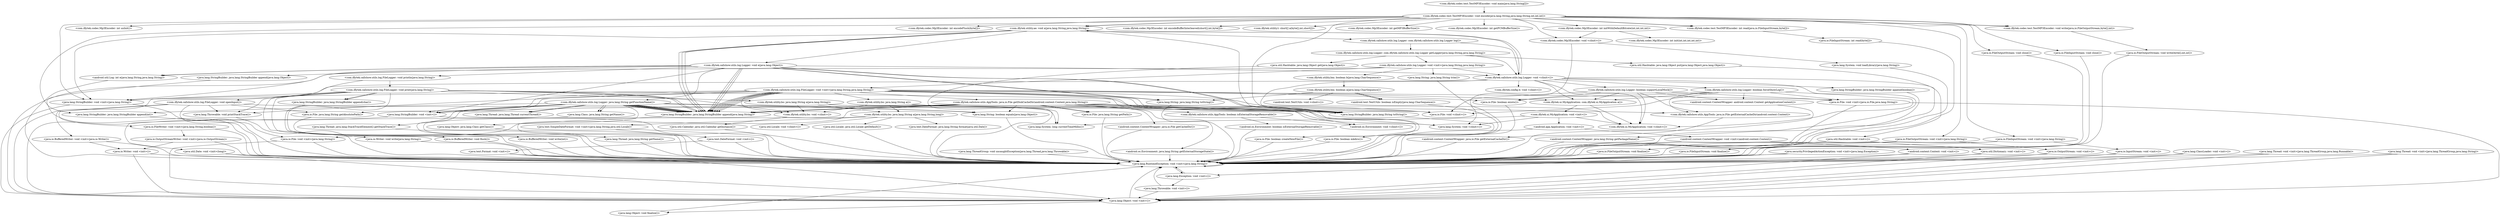 digraph CallGraph {
"<com.iflytek.codec.test.TestMP3Encoder: void main(java.lang.String[])>" -> "<com.iflytek.codec.test.TestMP3Encoder: void encode(java.lang.String,java.lang.String,int,int,int)>";
"<java.lang.ThreadGroup: void uncaughtException(java.lang.Thread,java.lang.Throwable)>" -> "<java.lang.RuntimeException: void <init>(java.lang.String)>";
"<java.lang.ClassLoader: void <init>()>" -> "<java.lang.Object: void <init>()>";
"<java.lang.ClassLoader: void <init>()>" -> "<java.lang.RuntimeException: void <init>(java.lang.String)>";
"<java.security.PrivilegedActionException: void <init>(java.lang.Exception)>" -> "<java.lang.Exception: void <init>()>";
"<java.security.PrivilegedActionException: void <init>(java.lang.Exception)>" -> "<java.lang.RuntimeException: void <init>(java.lang.String)>";
"<java.lang.Thread: void <init>(java.lang.ThreadGroup,java.lang.Runnable)>" -> "<java.lang.Object: void <init>()>";
"<java.lang.Thread: void <init>(java.lang.ThreadGroup,java.lang.Runnable)>" -> "<java.lang.RuntimeException: void <init>(java.lang.String)>";
"<java.lang.Thread: void <init>(java.lang.ThreadGroup,java.lang.String)>" -> "<java.lang.Object: void <init>()>";
"<java.lang.Thread: void <init>(java.lang.ThreadGroup,java.lang.String)>" -> "<java.lang.RuntimeException: void <init>(java.lang.String)>";
"<com.iflytek.codec.test.TestMP3Encoder: void encode(java.lang.String,java.lang.String,int,int,int)>" -> "<com.iflytek.codec.Mp3Encoder: void <clinit>()>";
"<com.iflytek.codec.test.TestMP3Encoder: void encode(java.lang.String,java.lang.String,int,int,int)>" -> "<com.iflytek.codec.Mp3Encoder: int unInit()>";
"<com.iflytek.codec.test.TestMP3Encoder: void encode(java.lang.String,java.lang.String,int,int,int)>" -> "<com.iflytek.codec.test.TestMP3Encoder: void write(java.io.FileOutputStream,byte[],int)>";
"<com.iflytek.codec.test.TestMP3Encoder: void encode(java.lang.String,java.lang.String,int,int,int)>" -> "<com.iflytek.codec.Mp3Encoder: int encodeFlush(byte[])>";
"<com.iflytek.codec.test.TestMP3Encoder: void encode(java.lang.String,java.lang.String,int,int,int)>" -> "<com.iflytek.codec.test.TestMP3Encoder: int read(java.io.FileInputStream,byte[])>";
"<com.iflytek.codec.test.TestMP3Encoder: void encode(java.lang.String,java.lang.String,int,int,int)>" -> "<com.iflytek.codec.test.TestMP3Encoder: void write(java.io.FileOutputStream,byte[],int)>";
"<com.iflytek.codec.test.TestMP3Encoder: void encode(java.lang.String,java.lang.String,int,int,int)>" -> "<com.iflytek.codec.Mp3Encoder: int encodeBufferInterleaved(short[],int,byte[])>";
"<com.iflytek.codec.test.TestMP3Encoder: void encode(java.lang.String,java.lang.String,int,int,int)>" -> "<com.iflytek.utility.t: short[] a(byte[],int,short[])>";
"<com.iflytek.codec.test.TestMP3Encoder: void encode(java.lang.String,java.lang.String,int,int,int)>" -> "<com.iflytek.codec.test.TestMP3Encoder: int read(java.io.FileInputStream,byte[])>";
"<com.iflytek.codec.test.TestMP3Encoder: void encode(java.lang.String,java.lang.String,int,int,int)>" -> "<com.iflytek.utility.ae: void a(java.lang.String,java.lang.String)>";
"<com.iflytek.codec.test.TestMP3Encoder: void encode(java.lang.String,java.lang.String,int,int,int)>" -> "<com.iflytek.codec.Mp3Encoder: int getMP3BufferSize()>";
"<com.iflytek.codec.test.TestMP3Encoder: void encode(java.lang.String,java.lang.String,int,int,int)>" -> "<com.iflytek.codec.Mp3Encoder: int getPCMBufferSize()>";
"<com.iflytek.codec.test.TestMP3Encoder: void encode(java.lang.String,java.lang.String,int,int,int)>" -> "<java.io.FileOutputStream: void <init>(java.lang.String)>";
"<com.iflytek.codec.test.TestMP3Encoder: void encode(java.lang.String,java.lang.String,int,int,int)>" -> "<java.io.FileInputStream: void <init>(java.lang.String)>";
"<com.iflytek.codec.test.TestMP3Encoder: void encode(java.lang.String,java.lang.String,int,int,int)>" -> "<com.iflytek.utility.ae: void a(java.lang.String,java.lang.String)>";
"<com.iflytek.codec.test.TestMP3Encoder: void encode(java.lang.String,java.lang.String,int,int,int)>" -> "<java.lang.StringBuilder: void <init>(java.lang.String)>";
"<com.iflytek.codec.test.TestMP3Encoder: void encode(java.lang.String,java.lang.String,int,int,int)>" -> "<com.iflytek.codec.Mp3Encoder: int initWithDefaultBitrate(int,int,int,int)>";
"<java.lang.RuntimeException: void <init>(java.lang.String)>" -> "<java.lang.Exception: void <init>()>";
"<java.lang.RuntimeException: void <init>(java.lang.String)>" -> "<java.lang.RuntimeException: void <init>(java.lang.String)>";
"<java.lang.Object: void <init>()>" -> "<java.lang.Object: void finalize()>";
"<java.lang.Object: void <init>()>" -> "<java.lang.RuntimeException: void <init>(java.lang.String)>";
"<java.lang.Exception: void <init>()>" -> "<java.lang.Throwable: void <init>()>";
"<java.lang.Exception: void <init>()>" -> "<java.lang.RuntimeException: void <init>(java.lang.String)>";
"<com.iflytek.codec.Mp3Encoder: void <clinit>()>" -> "<java.lang.System: void <clinit>()>";
"<com.iflytek.codec.Mp3Encoder: void <clinit>()>" -> "<java.lang.System: void loadLibrary(java.lang.String)>";
"<com.iflytek.utility.ae: void a(java.lang.String,java.lang.String)>" -> "<com.iflytek.callshow.utils.log.Logger: void <clinit>()>";
"<com.iflytek.utility.ae: void a(java.lang.String,java.lang.String)>" -> "<java.lang.StringBuilder: void <init>(java.lang.String)>";
"<com.iflytek.utility.ae: void a(java.lang.String,java.lang.String)>" -> "<com.iflytek.callshow.utils.log.Logger: com.iflytek.callshow.utils.log.Logger log()>";
"<java.io.FileOutputStream: void <init>(java.lang.String)>" -> "<java.io.FileOutputStream: void finalize()>";
"<java.io.FileOutputStream: void <init>(java.lang.String)>" -> "<java.lang.RuntimeException: void <init>(java.lang.String)>";
"<java.io.FileOutputStream: void <init>(java.lang.String)>" -> "<java.io.OutputStream: void <init>()>";
"<java.io.FileInputStream: void <init>(java.lang.String)>" -> "<java.io.FileInputStream: void finalize()>";
"<java.io.FileInputStream: void <init>(java.lang.String)>" -> "<java.lang.RuntimeException: void <init>(java.lang.String)>";
"<java.io.FileInputStream: void <init>(java.lang.String)>" -> "<java.io.InputStream: void <init>()>";
"<java.lang.StringBuilder: void <init>(java.lang.String)>" -> "<java.lang.Object: void <init>()>";
"<java.lang.StringBuilder: void <init>(java.lang.String)>" -> "<java.lang.RuntimeException: void <init>(java.lang.String)>";
"<com.iflytek.codec.Mp3Encoder: int initWithDefaultBitrate(int,int,int,int)>" -> "<com.iflytek.codec.Mp3Encoder: void <clinit>()>";
"<com.iflytek.codec.Mp3Encoder: int initWithDefaultBitrate(int,int,int,int)>" -> "<com.iflytek.codec.Mp3Encoder: int init(int,int,int,int,int)>";
"<java.lang.Object: void finalize()>" -> "<java.lang.RuntimeException: void <init>(java.lang.String)>";
"<java.lang.Throwable: void <init>()>" -> "<java.lang.Object: void <init>()>";
"<java.lang.Throwable: void <init>()>" -> "<java.lang.RuntimeException: void <init>(java.lang.String)>";
"<java.lang.System: void loadLibrary(java.lang.String)>" -> "<java.lang.RuntimeException: void <init>(java.lang.String)>";
"<com.iflytek.callshow.utils.log.Logger: void <clinit>()>" -> "<com.iflytek.ui.MyApplication: void <clinit>()>";
"<com.iflytek.callshow.utils.log.Logger: void <clinit>()>" -> "<com.iflytek.callshow.utils.log.Logger: boolean forceShowLog()>";
"<com.iflytek.callshow.utils.log.Logger: void <clinit>()>" -> "<com.iflytek.utility.ae: void a(java.lang.String,java.lang.String)>";
"<com.iflytek.callshow.utils.log.Logger: void <clinit>()>" -> "<java.lang.StringBuilder: void <init>(java.lang.String)>";
"<com.iflytek.callshow.utils.log.Logger: void <clinit>()>" -> "<com.iflytek.callshow.utils.log.Logger: boolean supportLocalMock()>";
"<com.iflytek.callshow.utils.log.Logger: void <clinit>()>" -> "<java.util.Hashtable: void <init>()>";
"<com.iflytek.callshow.utils.log.Logger: void <clinit>()>" -> "<com.iflytek.ui.MyApplication: com.iflytek.ui.MyApplication a()>";
"<com.iflytek.callshow.utils.log.Logger: void <clinit>()>" -> "<com.iflytek.config.b: void <clinit>()>";
"<com.iflytek.callshow.utils.log.Logger: com.iflytek.callshow.utils.log.Logger log()>" -> "<com.iflytek.callshow.utils.log.Logger: void <clinit>()>";
"<com.iflytek.callshow.utils.log.Logger: com.iflytek.callshow.utils.log.Logger log()>" -> "<com.iflytek.callshow.utils.log.Logger: com.iflytek.callshow.utils.log.Logger getLogger(java.lang.String,java.lang.String)>";
"<java.io.FileOutputStream: void finalize()>" -> "<java.lang.RuntimeException: void <init>(java.lang.String)>";
"<java.io.OutputStream: void <init>()>" -> "<java.lang.Object: void <init>()>";
"<java.io.OutputStream: void <init>()>" -> "<java.lang.RuntimeException: void <init>(java.lang.String)>";
"<java.io.FileInputStream: void finalize()>" -> "<java.lang.RuntimeException: void <init>(java.lang.String)>";
"<java.io.InputStream: void <init>()>" -> "<java.lang.Object: void <init>()>";
"<java.io.InputStream: void <init>()>" -> "<java.lang.RuntimeException: void <init>(java.lang.String)>";
"<com.iflytek.callshow.utils.log.Logger: boolean forceShowLog()>" -> "<com.iflytek.ui.MyApplication: void <clinit>()>";
"<com.iflytek.callshow.utils.log.Logger: boolean forceShowLog()>" -> "<java.io.File: void <init>(java.io.File,java.lang.String)>";
"<com.iflytek.callshow.utils.log.Logger: boolean forceShowLog()>" -> "<com.iflytek.callshow.utils.AppTools: java.io.File getExternalCacheDir(android.content.Context)>";
"<com.iflytek.callshow.utils.log.Logger: boolean forceShowLog()>" -> "<com.iflytek.ui.MyApplication: com.iflytek.ui.MyApplication a()>";
"<com.iflytek.callshow.utils.log.Logger: boolean forceShowLog()>" -> "<java.io.File: void <clinit>()>";
"<com.iflytek.callshow.utils.log.Logger: boolean supportLocalMock()>" -> "<com.iflytek.ui.MyApplication: void <clinit>()>";
"<com.iflytek.callshow.utils.log.Logger: boolean supportLocalMock()>" -> "<java.io.File: void <init>(java.io.File,java.lang.String)>";
"<com.iflytek.callshow.utils.log.Logger: boolean supportLocalMock()>" -> "<com.iflytek.callshow.utils.AppTools: java.io.File getExternalCacheDir(android.content.Context)>";
"<com.iflytek.callshow.utils.log.Logger: boolean supportLocalMock()>" -> "<com.iflytek.ui.MyApplication: com.iflytek.ui.MyApplication a()>";
"<com.iflytek.callshow.utils.log.Logger: boolean supportLocalMock()>" -> "<java.io.File: void <clinit>()>";
"<java.util.Hashtable: void <init>()>" -> "<java.util.Dictionary: void <init>()>";
"<java.util.Hashtable: void <init>()>" -> "<java.lang.RuntimeException: void <init>(java.lang.String)>";
"<com.iflytek.ui.MyApplication: com.iflytek.ui.MyApplication a()>" -> "<com.iflytek.ui.MyApplication: void <clinit>()>";
"<com.iflytek.ui.MyApplication: com.iflytek.ui.MyApplication a()>" -> "<com.iflytek.ui.MyApplication: void <init>()>";
"<com.iflytek.callshow.utils.log.Logger: com.iflytek.callshow.utils.log.Logger getLogger(java.lang.String,java.lang.String)>" -> "<com.iflytek.callshow.utils.log.Logger: void <clinit>()>";
"<com.iflytek.callshow.utils.log.Logger: com.iflytek.callshow.utils.log.Logger getLogger(java.lang.String,java.lang.String)>" -> "<com.iflytek.callshow.utils.log.Logger: void <init>(java.lang.String,java.lang.String)>";
"<java.io.File: void <init>(java.io.File,java.lang.String)>" -> "<java.lang.Object: void <init>()>";
"<java.io.File: void <init>(java.io.File,java.lang.String)>" -> "<java.lang.RuntimeException: void <init>(java.lang.String)>";
"<java.util.Dictionary: void <init>()>" -> "<java.lang.Object: void <init>()>";
"<java.util.Dictionary: void <init>()>" -> "<java.lang.RuntimeException: void <init>(java.lang.String)>";
"<com.iflytek.ui.MyApplication: void <init>()>" -> "<java.lang.System: void <clinit>()>";
"<com.iflytek.ui.MyApplication: void <init>()>" -> "<java.lang.System: long currentTimeMillis()>";
"<com.iflytek.ui.MyApplication: void <init>()>" -> "<android.app.Application: void <init>()>";
"<com.iflytek.ui.MyApplication: void <init>()>" -> "<com.iflytek.ui.MyApplication: void <clinit>()>";
"<com.iflytek.callshow.utils.log.Logger: void <init>(java.lang.String,java.lang.String)>" -> "<com.iflytek.callshow.utils.log.Logger: void <clinit>()>";
"<com.iflytek.callshow.utils.log.Logger: void <init>(java.lang.String,java.lang.String)>" -> "<com.iflytek.callshow.utils.log.FileLogger: void <init>(java.lang.String,java.lang.String)>";
"<com.iflytek.callshow.utils.log.Logger: void <init>(java.lang.String,java.lang.String)>" -> "<com.iflytek.utility.bm: boolean b(java.lang.CharSequence)>";
"<com.iflytek.callshow.utils.log.Logger: void <init>(java.lang.String,java.lang.String)>" -> "<java.lang.Object: void <init>()>";
"<android.app.Application: void <init>()>" -> "<android.content.ContextWrapper: void <init>(android.content.Context)>";
"<android.app.Application: void <init>()>" -> "<java.lang.RuntimeException: void <init>(java.lang.String)>";
"<com.iflytek.callshow.utils.log.FileLogger: void <init>(java.lang.String,java.lang.String)>" -> "<com.iflytek.ui.MyApplication: void <clinit>()>";
"<com.iflytek.callshow.utils.log.FileLogger: void <init>(java.lang.String,java.lang.String)>" -> "<com.iflytek.utility.bo: java.lang.String a()>";
"<com.iflytek.callshow.utils.log.FileLogger: void <init>(java.lang.String,java.lang.String)>" -> "<java.lang.StringBuilder: void <init>()>";
"<com.iflytek.callshow.utils.log.FileLogger: void <init>(java.lang.String,java.lang.String)>" -> "<java.io.File: void <init>(java.io.File,java.lang.String)>";
"<com.iflytek.callshow.utils.log.FileLogger: void <init>(java.lang.String,java.lang.String)>" -> "<com.iflytek.callshow.utils.AppTools: java.io.File getDiskCacheDir(android.content.Context,java.lang.String)>";
"<com.iflytek.callshow.utils.log.FileLogger: void <init>(java.lang.String,java.lang.String)>" -> "<com.iflytek.ui.MyApplication: com.iflytek.ui.MyApplication a()>";
"<com.iflytek.callshow.utils.log.FileLogger: void <init>(java.lang.String,java.lang.String)>" -> "<java.lang.Object: void <init>()>";
"<com.iflytek.callshow.utils.log.FileLogger: void <init>(java.lang.String,java.lang.String)>" -> "<com.iflytek.utility.bo: void <clinit>()>";
"<com.iflytek.callshow.utils.log.FileLogger: void <init>(java.lang.String,java.lang.String)>" -> "<java.io.File: void <clinit>()>";
"<com.iflytek.utility.bm: boolean b(java.lang.CharSequence)>" -> "<com.iflytek.utility.bm: boolean a(java.lang.CharSequence)>";
"<android.content.ContextWrapper: void <init>(android.content.Context)>" -> "<android.content.Context: void <init>()>";
"<android.content.ContextWrapper: void <init>(android.content.Context)>" -> "<java.lang.RuntimeException: void <init>(java.lang.String)>";
"<com.iflytek.utility.bo: java.lang.String a()>" -> "<java.lang.System: void <clinit>()>";
"<com.iflytek.utility.bo: java.lang.String a()>" -> "<com.iflytek.utility.bo: java.lang.String a(java.lang.String,long)>";
"<com.iflytek.utility.bo: java.lang.String a()>" -> "<java.lang.System: long currentTimeMillis()>";
"<com.iflytek.utility.bo: java.lang.String a()>" -> "<com.iflytek.utility.bo: void <clinit>()>";
"<java.lang.StringBuilder: void <init>()>" -> "<java.lang.Object: void <init>()>";
"<java.lang.StringBuilder: void <init>()>" -> "<java.lang.RuntimeException: void <init>(java.lang.String)>";
"<com.iflytek.callshow.utils.AppTools: java.io.File getDiskCacheDir(android.content.Context,java.lang.String)>" -> "<android.os.Environment: void <clinit>()>";
"<com.iflytek.callshow.utils.AppTools: java.io.File getDiskCacheDir(android.content.Context,java.lang.String)>" -> "<java.io.File: void <init>(java.lang.String)>";
"<com.iflytek.callshow.utils.AppTools: java.io.File getDiskCacheDir(android.content.Context,java.lang.String)>" -> "<java.lang.StringBuilder: void <init>()>";
"<com.iflytek.callshow.utils.AppTools: java.io.File getDiskCacheDir(android.content.Context,java.lang.String)>" -> "<com.iflytek.callshow.utils.AppTools: java.io.File getExternalCacheDir(android.content.Context)>";
"<com.iflytek.callshow.utils.AppTools: java.io.File getDiskCacheDir(android.content.Context,java.lang.String)>" -> "<com.iflytek.callshow.utils.AppTools: boolean isExternalStorageRemovable()>";
"<com.iflytek.callshow.utils.AppTools: java.io.File getDiskCacheDir(android.content.Context,java.lang.String)>" -> "<android.os.Environment: java.lang.String getExternalStorageState()>";
"<com.iflytek.callshow.utils.AppTools: java.io.File getDiskCacheDir(android.content.Context,java.lang.String)>" -> "<java.io.File: void <clinit>()>";
"<com.iflytek.utility.bo: void <clinit>()>" -> "<java.util.Calendar: java.util.Calendar getInstance()>";
"<com.iflytek.utility.bm: boolean a(java.lang.CharSequence)>" -> "<android.text.TextUtils: void <clinit>()>";
"<com.iflytek.utility.bm: boolean a(java.lang.CharSequence)>" -> "<android.text.TextUtils: boolean isEmpty(java.lang.CharSequence)>";
"<com.iflytek.utility.bm: boolean a(java.lang.CharSequence)>" -> "<android.text.TextUtils: boolean isEmpty(java.lang.CharSequence)>";
"<android.content.Context: void <init>()>" -> "<java.lang.Object: void <init>()>";
"<android.content.Context: void <init>()>" -> "<java.lang.RuntimeException: void <init>(java.lang.String)>";
"<com.iflytek.utility.bo: java.lang.String a(java.lang.String,long)>" -> "<java.util.Locale: void <clinit>()>";
"<com.iflytek.utility.bo: java.lang.String a(java.lang.String,long)>" -> "<java.util.Date: void <init>(long)>";
"<com.iflytek.utility.bo: java.lang.String a(java.lang.String,long)>" -> "<java.text.SimpleDateFormat: void <init>(java.lang.String,java.util.Locale)>";
"<com.iflytek.utility.bo: java.lang.String a(java.lang.String,long)>" -> "<java.util.Locale: java.util.Locale getDefault()>";
"<java.io.File: void <init>(java.lang.String)>" -> "<java.lang.Object: void <init>()>";
"<java.io.File: void <init>(java.lang.String)>" -> "<java.lang.RuntimeException: void <init>(java.lang.String)>";
"<com.iflytek.callshow.utils.AppTools: boolean isExternalStorageRemovable()>" -> "<android.os.Environment: void <clinit>()>";
"<com.iflytek.callshow.utils.AppTools: boolean isExternalStorageRemovable()>" -> "<android.os.Environment: boolean isExternalStorageRemovable()>";
"<android.os.Environment: java.lang.String getExternalStorageState()>" -> "<java.lang.RuntimeException: void <init>(java.lang.String)>";
"<java.util.Calendar: java.util.Calendar getInstance()>" -> "<java.lang.RuntimeException: void <init>(java.lang.String)>";
"<android.text.TextUtils: boolean isEmpty(java.lang.CharSequence)>" -> "<java.lang.RuntimeException: void <init>(java.lang.String)>";
"<java.util.Date: void <init>(long)>" -> "<java.lang.Object: void <init>()>";
"<java.util.Date: void <init>(long)>" -> "<java.lang.RuntimeException: void <init>(java.lang.String)>";
"<java.text.SimpleDateFormat: void <init>(java.lang.String,java.util.Locale)>" -> "<java.text.DateFormat: void <init>()>";
"<java.text.SimpleDateFormat: void <init>(java.lang.String,java.util.Locale)>" -> "<java.lang.RuntimeException: void <init>(java.lang.String)>";
"<java.util.Locale: java.util.Locale getDefault()>" -> "<java.lang.RuntimeException: void <init>(java.lang.String)>";
"<android.os.Environment: boolean isExternalStorageRemovable()>" -> "<java.lang.RuntimeException: void <init>(java.lang.String)>";
"<java.text.DateFormat: void <init>()>" -> "<java.text.Format: void <init>()>";
"<java.text.DateFormat: void <init>()>" -> "<java.lang.RuntimeException: void <init>(java.lang.String)>";
"<java.text.Format: void <init>()>" -> "<java.lang.Object: void <init>()>";
"<java.text.Format: void <init>()>" -> "<java.lang.RuntimeException: void <init>(java.lang.String)>";
"<com.iflytek.utility.bo: java.lang.String a(java.lang.String,long)>" -> "<java.text.DateFormat: java.lang.String format(java.util.Date)>";
"<java.text.DateFormat: java.lang.String format(java.util.Date)>" -> "<java.lang.RuntimeException: void <init>(java.lang.String)>";
"<com.iflytek.callshow.utils.AppTools: java.io.File getDiskCacheDir(android.content.Context,java.lang.String)>" -> "<java.lang.StringBuilder: java.lang.StringBuilder append(java.lang.String)>";
"<com.iflytek.callshow.utils.AppTools: java.io.File getDiskCacheDir(android.content.Context,java.lang.String)>" -> "<java.lang.StringBuilder: java.lang.StringBuilder append(java.lang.String)>";
"<com.iflytek.callshow.utils.AppTools: java.io.File getDiskCacheDir(android.content.Context,java.lang.String)>" -> "<java.lang.StringBuilder: java.lang.StringBuilder append(java.lang.String)>";
"<com.iflytek.callshow.utils.AppTools: java.io.File getDiskCacheDir(android.content.Context,java.lang.String)>" -> "<java.lang.StringBuilder: java.lang.String toString()>";
"<java.lang.StringBuilder: java.lang.StringBuilder append(java.lang.String)>" -> "<java.lang.RuntimeException: void <init>(java.lang.String)>";
"<java.lang.StringBuilder: java.lang.String toString()>" -> "<java.lang.RuntimeException: void <init>(java.lang.String)>";
"<com.iflytek.callshow.utils.log.FileLogger: void <init>(java.lang.String,java.lang.String)>" -> "<java.lang.StringBuilder: java.lang.StringBuilder append(java.lang.String)>";
"<com.iflytek.callshow.utils.log.FileLogger: void <init>(java.lang.String,java.lang.String)>" -> "<java.lang.StringBuilder: java.lang.StringBuilder append(java.lang.String)>";
"<com.iflytek.callshow.utils.log.FileLogger: void <init>(java.lang.String,java.lang.String)>" -> "<java.lang.StringBuilder: java.lang.StringBuilder append(java.lang.String)>";
"<com.iflytek.callshow.utils.log.FileLogger: void <init>(java.lang.String,java.lang.String)>" -> "<java.lang.StringBuilder: java.lang.StringBuilder append(java.lang.String)>";
"<com.iflytek.callshow.utils.log.FileLogger: void <init>(java.lang.String,java.lang.String)>" -> "<java.lang.StringBuilder: java.lang.StringBuilder append(java.lang.String)>";
"<com.iflytek.callshow.utils.log.FileLogger: void <init>(java.lang.String,java.lang.String)>" -> "<java.lang.StringBuilder: java.lang.StringBuilder append(java.lang.String)>";
"<com.iflytek.callshow.utils.log.FileLogger: void <init>(java.lang.String,java.lang.String)>" -> "<java.lang.StringBuilder: java.lang.String toString()>";
"<com.iflytek.callshow.utils.log.FileLogger: void <init>(java.lang.String,java.lang.String)>" -> "<java.io.File: boolean createNewFile()>";
"<java.io.File: boolean createNewFile()>" -> "<java.lang.RuntimeException: void <init>(java.lang.String)>";
"<com.iflytek.callshow.utils.AppTools: java.io.File getDiskCacheDir(android.content.Context,java.lang.String)>" -> "<java.io.File: java.lang.String getPath()>";
"<com.iflytek.callshow.utils.AppTools: java.io.File getDiskCacheDir(android.content.Context,java.lang.String)>" -> "<java.io.File: java.lang.String getPath()>";
"<java.io.File: java.lang.String getPath()>" -> "<java.lang.RuntimeException: void <init>(java.lang.String)>";
"<com.iflytek.callshow.utils.log.FileLogger: void <init>(java.lang.String,java.lang.String)>" -> "<java.io.File: boolean exists()>";
"<com.iflytek.callshow.utils.log.FileLogger: void <init>(java.lang.String,java.lang.String)>" -> "<java.io.File: boolean mkdirs()>";
"<com.iflytek.callshow.utils.log.FileLogger: void <init>(java.lang.String,java.lang.String)>" -> "<java.io.File: java.lang.String getAbsolutePath()>";
"<java.io.File: boolean exists()>" -> "<java.lang.RuntimeException: void <init>(java.lang.String)>";
"<java.io.File: boolean mkdirs()>" -> "<java.lang.RuntimeException: void <init>(java.lang.String)>";
"<java.io.File: java.lang.String getAbsolutePath()>" -> "<java.lang.RuntimeException: void <init>(java.lang.String)>";
"<com.iflytek.callshow.utils.AppTools: java.io.File getDiskCacheDir(android.content.Context,java.lang.String)>" -> "<java.lang.String: boolean equals(java.lang.Object)>";
"<java.lang.String: boolean equals(java.lang.Object)>" -> "<java.lang.RuntimeException: void <init>(java.lang.String)>";
"<com.iflytek.callshow.utils.log.Logger: void <init>(java.lang.String,java.lang.String)>" -> "<java.lang.String: java.lang.String trim()>";
"<java.lang.String: java.lang.String trim()>" -> "<java.lang.RuntimeException: void <init>(java.lang.String)>";
"<com.iflytek.utility.bm: boolean a(java.lang.CharSequence)>" -> "<java.lang.String: java.lang.String toString()>";
"<java.lang.String: java.lang.String toString()>" -> "<java.lang.RuntimeException: void <init>(java.lang.String)>";
"<com.iflytek.callshow.utils.log.Logger: boolean supportLocalMock()>" -> "<java.io.File: boolean exists()>";
"<com.iflytek.callshow.utils.log.Logger: boolean forceShowLog()>" -> "<java.io.File: boolean exists()>";
"<com.iflytek.callshow.utils.log.Logger: void <clinit>()>" -> "<android.content.ContextWrapper: java.lang.String getPackageName()>";
"<android.content.ContextWrapper: java.lang.String getPackageName()>" -> "<java.lang.RuntimeException: void <init>(java.lang.String)>";
"<com.iflytek.callshow.utils.AppTools: java.io.File getDiskCacheDir(android.content.Context,java.lang.String)>" -> "<android.content.ContextWrapper: java.io.File getCacheDir()>";
"<android.content.ContextWrapper: java.io.File getCacheDir()>" -> "<java.lang.RuntimeException: void <init>(java.lang.String)>";
"<com.iflytek.callshow.utils.AppTools: java.io.File getExternalCacheDir(android.content.Context)>" -> "<android.content.ContextWrapper: java.io.File getExternalCacheDir()>";
"<android.content.ContextWrapper: java.io.File getExternalCacheDir()>" -> "<java.lang.RuntimeException: void <init>(java.lang.String)>";
"<com.iflytek.callshow.utils.log.Logger: boolean forceShowLog()>" -> "<android.content.ContextWrapper: android.content.Context getApplicationContext()>";
"<android.content.ContextWrapper: android.content.Context getApplicationContext()>" -> "<java.lang.RuntimeException: void <init>(java.lang.String)>";
"<com.iflytek.callshow.utils.log.Logger: boolean supportLocalMock()>" -> "<android.content.ContextWrapper: android.content.Context getApplicationContext()>";
"<com.iflytek.utility.ae: void a(java.lang.String,java.lang.String)>" -> "<com.iflytek.callshow.utils.log.Logger: void e(java.lang.Object)>";
"<com.iflytek.callshow.utils.log.Logger: void e(java.lang.Object)>" -> "<com.iflytek.callshow.utils.log.Logger: void <clinit>()>";
"<com.iflytek.callshow.utils.log.Logger: void e(java.lang.Object)>" -> "<android.util.Log: int e(java.lang.String,java.lang.String)>";
"<com.iflytek.callshow.utils.log.Logger: void e(java.lang.Object)>" -> "<java.lang.StringBuilder: void <init>(java.lang.String)>";
"<com.iflytek.callshow.utils.log.Logger: void e(java.lang.Object)>" -> "<android.util.Log: int e(java.lang.String,java.lang.String)>";
"<com.iflytek.callshow.utils.log.Logger: void e(java.lang.Object)>" -> "<java.lang.StringBuilder: void <init>()>";
"<com.iflytek.callshow.utils.log.Logger: void e(java.lang.Object)>" -> "<com.iflytek.callshow.utils.log.Logger: java.lang.String getFunctionName()>";
"<android.util.Log: int e(java.lang.String,java.lang.String)>" -> "<java.lang.RuntimeException: void <init>(java.lang.String)>";
"<com.iflytek.callshow.utils.log.Logger: java.lang.String getFunctionName()>" -> "<java.lang.Thread: java.lang.Thread currentThread()>";
"<com.iflytek.callshow.utils.log.Logger: java.lang.String getFunctionName()>" -> "<java.lang.Thread: java.lang.Thread currentThread()>";
"<com.iflytek.callshow.utils.log.Logger: java.lang.String getFunctionName()>" -> "<java.lang.StringBuilder: void <init>()>";
"<com.iflytek.callshow.utils.log.Logger: java.lang.String getFunctionName()>" -> "<java.lang.Thread: java.lang.StackTraceElement[] getStackTrace()>";
"<com.iflytek.callshow.utils.log.Logger: java.lang.String getFunctionName()>" -> "<java.lang.Thread: java.lang.String getName()>";
"<java.lang.Thread: java.lang.StackTraceElement[] getStackTrace()>" -> "<java.lang.RuntimeException: void <init>(java.lang.String)>";
"<java.lang.Thread: java.lang.String getName()>" -> "<java.lang.RuntimeException: void <init>(java.lang.String)>";
"<com.iflytek.callshow.utils.log.Logger: java.lang.String getFunctionName()>" -> "<java.lang.StringBuilder: java.lang.StringBuilder append(java.lang.String)>";
"<com.iflytek.callshow.utils.log.Logger: java.lang.String getFunctionName()>" -> "<java.lang.StringBuilder: java.lang.StringBuilder append(java.lang.String)>";
"<com.iflytek.callshow.utils.log.Logger: java.lang.String getFunctionName()>" -> "<java.lang.StringBuilder: java.lang.StringBuilder append(java.lang.String)>";
"<com.iflytek.callshow.utils.log.Logger: java.lang.String getFunctionName()>" -> "<java.lang.StringBuilder: java.lang.StringBuilder append(java.lang.String)>";
"<com.iflytek.callshow.utils.log.Logger: java.lang.String getFunctionName()>" -> "<java.lang.StringBuilder: java.lang.StringBuilder append(java.lang.String)>";
"<com.iflytek.callshow.utils.log.Logger: java.lang.String getFunctionName()>" -> "<java.lang.StringBuilder: java.lang.StringBuilder append(java.lang.String)>";
"<com.iflytek.callshow.utils.log.Logger: java.lang.String getFunctionName()>" -> "<java.lang.StringBuilder: java.lang.StringBuilder append(int)>";
"<com.iflytek.callshow.utils.log.Logger: java.lang.String getFunctionName()>" -> "<java.lang.StringBuilder: java.lang.StringBuilder append(java.lang.String)>";
"<com.iflytek.callshow.utils.log.Logger: java.lang.String getFunctionName()>" -> "<java.lang.StringBuilder: java.lang.StringBuilder append(java.lang.String)>";
"<com.iflytek.callshow.utils.log.Logger: java.lang.String getFunctionName()>" -> "<java.lang.StringBuilder: java.lang.StringBuilder append(java.lang.String)>";
"<com.iflytek.callshow.utils.log.Logger: java.lang.String getFunctionName()>" -> "<java.lang.StringBuilder: java.lang.String toString()>";
"<java.lang.StringBuilder: java.lang.StringBuilder append(int)>" -> "<java.lang.RuntimeException: void <init>(java.lang.String)>";
"<com.iflytek.callshow.utils.log.Logger: java.lang.String getFunctionName()>" -> "<java.lang.Class: java.lang.String getName()>";
"<com.iflytek.callshow.utils.log.Logger: java.lang.String getFunctionName()>" -> "<java.lang.Class: java.lang.String getName()>";
"<java.lang.Class: java.lang.String getName()>" -> "<java.lang.RuntimeException: void <init>(java.lang.String)>";
"<com.iflytek.callshow.utils.log.Logger: void e(java.lang.Object)>" -> "<java.lang.StringBuilder: java.lang.StringBuilder append(java.lang.String)>";
"<com.iflytek.callshow.utils.log.Logger: void e(java.lang.Object)>" -> "<java.lang.StringBuilder: java.lang.StringBuilder append(java.lang.String)>";
"<com.iflytek.callshow.utils.log.Logger: void e(java.lang.Object)>" -> "<java.lang.StringBuilder: java.lang.StringBuilder append(java.lang.Object)>";
"<com.iflytek.callshow.utils.log.Logger: void e(java.lang.Object)>" -> "<java.lang.StringBuilder: java.lang.String toString()>";
"<com.iflytek.callshow.utils.log.Logger: void e(java.lang.Object)>" -> "<java.lang.StringBuilder: java.lang.StringBuilder append(java.lang.String)>";
"<com.iflytek.callshow.utils.log.Logger: void e(java.lang.Object)>" -> "<java.lang.StringBuilder: java.lang.String toString()>";
"<java.lang.StringBuilder: java.lang.StringBuilder append(java.lang.Object)>" -> "<java.lang.RuntimeException: void <init>(java.lang.String)>";
"<com.iflytek.callshow.utils.log.Logger: java.lang.String getFunctionName()>" -> "<java.lang.Object: java.lang.Class getClass()>";
"<java.lang.Object: java.lang.Class getClass()>" -> "<java.lang.RuntimeException: void <init>(java.lang.String)>";
"<com.iflytek.callshow.utils.log.Logger: java.lang.String getFunctionName()>" -> "<java.lang.String: boolean equals(java.lang.Object)>";
"<com.iflytek.callshow.utils.log.Logger: java.lang.String getFunctionName()>" -> "<java.lang.String: boolean equals(java.lang.Object)>";
"<com.iflytek.callshow.utils.log.Logger: void e(java.lang.Object)>" -> "<com.iflytek.callshow.utils.log.FileLogger: void println(java.lang.String)>";
"<com.iflytek.callshow.utils.log.FileLogger: void println(java.lang.String)>" -> "<com.iflytek.callshow.utils.log.FileLogger: void openInput()>";
"<com.iflytek.callshow.utils.log.FileLogger: void openInput()>" -> "<java.io.File: void <clinit>()>";
"<com.iflytek.callshow.utils.log.FileLogger: void openInput()>" -> "<java.io.BufferedWriter: void <init>(java.io.Writer)>";
"<com.iflytek.callshow.utils.log.FileLogger: void openInput()>" -> "<java.io.FileWriter: void <init>(java.lang.String,boolean)>";
"<com.iflytek.callshow.utils.log.FileLogger: void openInput()>" -> "<java.io.File: void <init>(java.lang.String)>";
"<java.io.BufferedWriter: void <init>(java.io.Writer)>" -> "<java.io.Writer: void <init>()>";
"<java.io.BufferedWriter: void <init>(java.io.Writer)>" -> "<java.lang.RuntimeException: void <init>(java.lang.String)>";
"<java.io.FileWriter: void <init>(java.lang.String,boolean)>" -> "<java.io.OutputStreamWriter: void <init>(java.io.OutputStream)>";
"<java.io.FileWriter: void <init>(java.lang.String,boolean)>" -> "<java.lang.RuntimeException: void <init>(java.lang.String)>";
"<java.io.Writer: void <init>()>" -> "<java.lang.Object: void <init>()>";
"<java.io.Writer: void <init>()>" -> "<java.lang.RuntimeException: void <init>(java.lang.String)>";
"<java.io.OutputStreamWriter: void <init>(java.io.OutputStream)>" -> "<java.io.Writer: void <init>()>";
"<java.io.OutputStreamWriter: void <init>(java.io.OutputStream)>" -> "<java.lang.RuntimeException: void <init>(java.lang.String)>";
"<com.iflytek.callshow.utils.log.FileLogger: void openInput()>" -> "<java.lang.Throwable: void printStackTrace()>";
"<java.lang.Throwable: void printStackTrace()>" -> "<java.lang.RuntimeException: void <init>(java.lang.String)>";
"<com.iflytek.callshow.utils.log.FileLogger: void openInput()>" -> "<java.io.File: java.lang.String getAbsolutePath()>";
"<com.iflytek.callshow.utils.log.FileLogger: void println(java.lang.String)>" -> "<com.iflytek.callshow.utils.log.FileLogger: void print(java.lang.String)>";
"<com.iflytek.callshow.utils.log.FileLogger: void print(java.lang.String)>" -> "<com.iflytek.utility.bo: void <clinit>()>";
"<com.iflytek.callshow.utils.log.FileLogger: void print(java.lang.String)>" -> "<com.iflytek.utility.bo: java.lang.String a(java.lang.String)>";
"<com.iflytek.callshow.utils.log.FileLogger: void print(java.lang.String)>" -> "<java.lang.StringBuilder: void <init>(java.lang.String)>";
"<com.iflytek.utility.bo: java.lang.String a(java.lang.String)>" -> "<java.lang.System: void <clinit>()>";
"<com.iflytek.utility.bo: java.lang.String a(java.lang.String)>" -> "<com.iflytek.utility.bo: java.lang.String a(java.lang.String,long)>";
"<com.iflytek.utility.bo: java.lang.String a(java.lang.String)>" -> "<java.lang.System: long currentTimeMillis()>";
"<com.iflytek.utility.bo: java.lang.String a(java.lang.String)>" -> "<com.iflytek.utility.bo: void <clinit>()>";
"<com.iflytek.callshow.utils.log.FileLogger: void print(java.lang.String)>" -> "<java.lang.Throwable: void printStackTrace()>";
"<com.iflytek.callshow.utils.log.FileLogger: void print(java.lang.String)>" -> "<java.lang.StringBuilder: java.lang.StringBuilder append(java.lang.String)>";
"<com.iflytek.callshow.utils.log.FileLogger: void print(java.lang.String)>" -> "<java.lang.StringBuilder: java.lang.StringBuilder append(char)>";
"<com.iflytek.callshow.utils.log.FileLogger: void print(java.lang.String)>" -> "<java.lang.StringBuilder: java.lang.StringBuilder append(java.lang.String)>";
"<com.iflytek.callshow.utils.log.FileLogger: void print(java.lang.String)>" -> "<java.lang.StringBuilder: java.lang.StringBuilder append(char)>";
"<com.iflytek.callshow.utils.log.FileLogger: void print(java.lang.String)>" -> "<java.lang.StringBuilder: java.lang.String toString()>";
"<java.lang.StringBuilder: java.lang.StringBuilder append(char)>" -> "<java.lang.RuntimeException: void <init>(java.lang.String)>";
"<com.iflytek.callshow.utils.log.Logger: void <clinit>()>" -> "<java.lang.StringBuilder: java.lang.StringBuilder append(boolean)>";
"<com.iflytek.callshow.utils.log.Logger: void <clinit>()>" -> "<java.lang.StringBuilder: java.lang.String toString()>";
"<java.lang.StringBuilder: java.lang.StringBuilder append(boolean)>" -> "<java.lang.RuntimeException: void <init>(java.lang.String)>";
"<com.iflytek.callshow.utils.log.Logger: com.iflytek.callshow.utils.log.Logger getLogger(java.lang.String,java.lang.String)>" -> "<java.util.Hashtable: java.lang.Object get(java.lang.Object)>";
"<com.iflytek.callshow.utils.log.Logger: com.iflytek.callshow.utils.log.Logger getLogger(java.lang.String,java.lang.String)>" -> "<java.util.Hashtable: java.lang.Object put(java.lang.Object,java.lang.Object)>";
"<java.util.Hashtable: java.lang.Object get(java.lang.Object)>" -> "<java.lang.RuntimeException: void <init>(java.lang.String)>";
"<java.util.Hashtable: java.lang.Object put(java.lang.Object,java.lang.Object)>" -> "<java.lang.RuntimeException: void <init>(java.lang.String)>";
"<com.iflytek.utility.ae: void a(java.lang.String,java.lang.String)>" -> "<java.lang.StringBuilder: java.lang.StringBuilder append(java.lang.String)>";
"<com.iflytek.utility.ae: void a(java.lang.String,java.lang.String)>" -> "<java.lang.StringBuilder: java.lang.StringBuilder append(java.lang.String)>";
"<com.iflytek.utility.ae: void a(java.lang.String,java.lang.String)>" -> "<java.lang.StringBuilder: java.lang.StringBuilder append(java.lang.String)>";
"<com.iflytek.utility.ae: void a(java.lang.String,java.lang.String)>" -> "<java.lang.StringBuilder: java.lang.String toString()>";
"<com.iflytek.callshow.utils.log.Logger: void e(java.lang.Object)>" -> "<java.lang.String: java.lang.String toString()>";
"<com.iflytek.callshow.utils.log.Logger: void e(java.lang.Object)>" -> "<java.lang.String: java.lang.String toString()>";
"<com.iflytek.codec.test.TestMP3Encoder: void encode(java.lang.String,java.lang.String,int,int,int)>" -> "<java.io.FileOutputStream: void close()>";
"<java.io.FileOutputStream: void close()>" -> "<java.lang.RuntimeException: void <init>(java.lang.String)>";
"<com.iflytek.codec.test.TestMP3Encoder: void write(java.io.FileOutputStream,byte[],int)>" -> "<java.io.FileOutputStream: void write(byte[],int,int)>";
"<java.io.FileOutputStream: void write(byte[],int,int)>" -> "<java.lang.RuntimeException: void <init>(java.lang.String)>";
"<com.iflytek.codec.test.TestMP3Encoder: void encode(java.lang.String,java.lang.String,int,int,int)>" -> "<java.io.FileInputStream: void close()>";
"<java.io.FileInputStream: void close()>" -> "<java.lang.RuntimeException: void <init>(java.lang.String)>";
"<com.iflytek.codec.test.TestMP3Encoder: int read(java.io.FileInputStream,byte[])>" -> "<java.io.FileInputStream: int read(byte[])>";
"<java.io.FileInputStream: int read(byte[])>" -> "<java.lang.RuntimeException: void <init>(java.lang.String)>";
"<com.iflytek.codec.test.TestMP3Encoder: void encode(java.lang.String,java.lang.String,int,int,int)>" -> "<java.lang.StringBuilder: java.lang.StringBuilder append(int)>";
"<com.iflytek.codec.test.TestMP3Encoder: void encode(java.lang.String,java.lang.String,int,int,int)>" -> "<java.lang.StringBuilder: java.lang.String toString()>";
"<com.iflytek.callshow.utils.log.FileLogger: void <init>(java.lang.String,java.lang.String)>" -> "<java.lang.Throwable: void printStackTrace()>";
"<com.iflytek.callshow.utils.log.FileLogger: void print(java.lang.String)>" -> "<java.io.BufferedWriter: void write(int)>";
"<com.iflytek.callshow.utils.log.FileLogger: void print(java.lang.String)>" -> "<java.io.Writer: void write(java.lang.String)>";
"<com.iflytek.callshow.utils.log.FileLogger: void print(java.lang.String)>" -> "<java.io.BufferedWriter: void flush()>";
"<java.io.BufferedWriter: void write(int)>" -> "<java.lang.RuntimeException: void <init>(java.lang.String)>";
"<java.io.Writer: void write(java.lang.String)>" -> "<java.lang.RuntimeException: void <init>(java.lang.String)>";
"<java.io.BufferedWriter: void flush()>" -> "<java.lang.RuntimeException: void <init>(java.lang.String)>";
}
